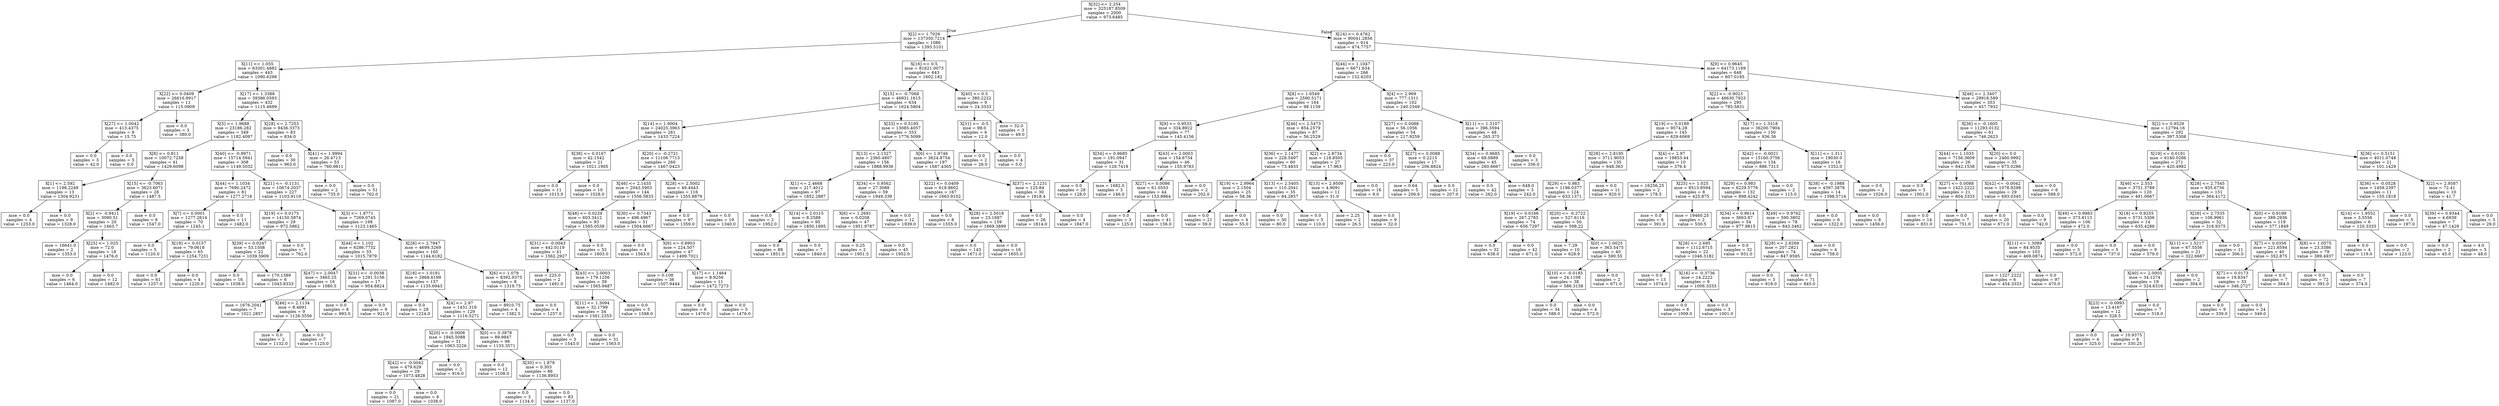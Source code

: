digraph Tree {
node [shape=box] ;
0 [label="X[32] <= 2.254\nmse = 325187.8509\nsamples = 2000\nvalue = 973.6485"] ;
1 [label="X[2] <= 1.7026\nmse = 137350.7214\nsamples = 1086\nvalue = 1393.5101"] ;
0 -> 1 [labeldistance=2.5, labelangle=45, headlabel="True"] ;
2 [label="X[11] <= 1.055\nmse = 63301.4882\nsamples = 443\nvalue = 1090.6298"] ;
1 -> 2 ;
3 [label="X[22] <= 0.0409\nmse = 26616.9917\nsamples = 11\nvalue = 115.0909"] ;
2 -> 3 ;
4 [label="X[27] <= 1.0042\nmse = 413.4375\nsamples = 8\nvalue = 15.75"] ;
3 -> 4 ;
5 [label="mse = 0.0\nsamples = 3\nvalue = 42.0"] ;
4 -> 5 ;
6 [label="mse = 0.0\nsamples = 5\nvalue = 0.0"] ;
4 -> 6 ;
7 [label="mse = 0.0\nsamples = 3\nvalue = 380.0"] ;
3 -> 7 ;
8 [label="X[17] <= 1.3388\nmse = 39386.0593\nsamples = 432\nvalue = 1115.4699"] ;
2 -> 8 ;
9 [label="X[5] <= 1.9688\nmse = 23186.282\nsamples = 349\nvalue = 1182.4097"] ;
8 -> 9 ;
10 [label="X[8] <= 0.811\nmse = 10072.7258\nsamples = 41\nvalue = 1429.6098"] ;
9 -> 10 ;
11 [label="X[1] <= 2.592\nmse = 1198.2249\nsamples = 13\nvalue = 1304.9231"] ;
10 -> 11 ;
12 [label="mse = 0.0\nsamples = 4\nvalue = 1253.0"] ;
11 -> 12 ;
13 [label="mse = 0.0\nsamples = 9\nvalue = 1328.0"] ;
11 -> 13 ;
14 [label="X[15] <= -0.7063\nmse = 3623.6071\nsamples = 28\nvalue = 1487.5"] ;
10 -> 14 ;
15 [label="X[2] <= -0.9411\nmse = 3090.51\nsamples = 20\nvalue = 1463.7"] ;
14 -> 15 ;
16 [label="mse = 16641.0\nsamples = 2\nvalue = 1353.0"] ;
15 -> 16 ;
17 [label="X[25] <= 1.025\nmse = 72.0\nsamples = 18\nvalue = 1476.0"] ;
15 -> 17 ;
18 [label="mse = 0.0\nsamples = 6\nvalue = 1464.0"] ;
17 -> 18 ;
19 [label="mse = 0.0\nsamples = 12\nvalue = 1482.0"] ;
17 -> 19 ;
20 [label="mse = 0.0\nsamples = 8\nvalue = 1547.0"] ;
14 -> 20 ;
21 [label="X[40] <= -0.9971\nmse = 15714.5941\nsamples = 308\nvalue = 1149.5032"] ;
9 -> 21 ;
22 [label="X[44] <= 1.1034\nmse = 7690.2472\nsamples = 81\nvalue = 1277.2716"] ;
21 -> 22 ;
23 [label="X[7] <= 0.0001\nmse = 1277.2614\nsamples = 70\nvalue = 1245.1"] ;
22 -> 23 ;
24 [label="mse = 0.0\nsamples = 5\nvalue = 1120.0"] ;
23 -> 24 ;
25 [label="X[19] <= 0.0157\nmse = 79.0618\nsamples = 65\nvalue = 1254.7231"] ;
23 -> 25 ;
26 [label="mse = 0.0\nsamples = 61\nvalue = 1257.0"] ;
25 -> 26 ;
27 [label="mse = 0.0\nsamples = 4\nvalue = 1220.0"] ;
25 -> 27 ;
28 [label="mse = 0.0\nsamples = 11\nvalue = 1482.0"] ;
22 -> 28 ;
29 [label="X[21] <= -0.1131\nmse = 10674.2037\nsamples = 227\nvalue = 1103.9119"] ;
21 -> 29 ;
30 [label="X[19] <= 0.0175\nmse = 14150.5874\nsamples = 29\nvalue = 972.5862"] ;
29 -> 30 ;
31 [label="X[39] <= 0.0247\nmse = 53.1508\nsamples = 22\nvalue = 1039.5909"] ;
30 -> 31 ;
32 [label="mse = 0.0\nsamples = 16\nvalue = 1038.0"] ;
31 -> 32 ;
33 [label="mse = 170.1389\nsamples = 6\nvalue = 1043.8333"] ;
31 -> 33 ;
34 [label="mse = 0.0\nsamples = 7\nvalue = 762.0"] ;
30 -> 34 ;
35 [label="X[3] <= 1.8771\nmse = 7269.0745\nsamples = 198\nvalue = 1123.1465"] ;
29 -> 35 ;
36 [label="X[44] <= 1.102\nmse = 6286.7732\nsamples = 33\nvalue = 1015.7879"] ;
35 -> 36 ;
37 [label="X[47] <= 2.0047\nmse = 3465.25\nsamples = 16\nvalue = 1080.5"] ;
36 -> 37 ;
38 [label="mse = 1676.2041\nsamples = 7\nvalue = 1021.2857"] ;
37 -> 38 ;
39 [label="X[46] <= 2.1134\nmse = 8.4691\nsamples = 9\nvalue = 1126.5556"] ;
37 -> 39 ;
40 [label="mse = 0.0\nsamples = 2\nvalue = 1132.0"] ;
39 -> 40 ;
41 [label="mse = 0.0\nsamples = 7\nvalue = 1125.0"] ;
39 -> 41 ;
42 [label="X[31] <= -0.0038\nmse = 1291.5156\nsamples = 17\nvalue = 954.8824"] ;
36 -> 42 ;
43 [label="mse = 0.0\nsamples = 8\nvalue = 993.0"] ;
42 -> 43 ;
44 [label="mse = 0.0\nsamples = 9\nvalue = 921.0"] ;
42 -> 44 ;
45 [label="X[28] <= 2.7947\nmse = 4699.3269\nsamples = 165\nvalue = 1144.6182"] ;
35 -> 45 ;
46 [label="X[18] <= 1.0181\nmse = 2868.6199\nsamples = 157\nvalue = 1135.6943"] ;
45 -> 46 ;
47 [label="mse = 0.0\nsamples = 28\nvalue = 1224.0"] ;
46 -> 47 ;
48 [label="X[4] <= 2.97\nmse = 1431.319\nsamples = 129\nvalue = 1116.5271"] ;
46 -> 48 ;
49 [label="X[20] <= -0.0008\nmse = 1945.5088\nsamples = 31\nvalue = 1063.3226"] ;
48 -> 49 ;
50 [label="X[42] <= -0.0042\nmse = 479.629\nsamples = 29\nvalue = 1073.4828"] ;
49 -> 50 ;
51 [label="mse = 0.0\nsamples = 21\nvalue = 1087.0"] ;
50 -> 51 ;
52 [label="mse = 0.0\nsamples = 8\nvalue = 1038.0"] ;
50 -> 52 ;
53 [label="mse = 0.0\nsamples = 2\nvalue = 916.0"] ;
49 -> 53 ;
54 [label="X[0] <= 0.3878\nmse = 89.9847\nsamples = 98\nvalue = 1133.3571"] ;
48 -> 54 ;
55 [label="mse = 0.0\nsamples = 12\nvalue = 1108.0"] ;
54 -> 55 ;
56 [label="X[30] <= 1.878\nmse = 0.303\nsamples = 86\nvalue = 1136.8953"] ;
54 -> 56 ;
57 [label="mse = 0.0\nsamples = 3\nvalue = 1134.0"] ;
56 -> 57 ;
58 [label="mse = 0.0\nsamples = 83\nvalue = 1137.0"] ;
56 -> 58 ;
59 [label="X[6] <= 1.079\nmse = 8392.9375\nsamples = 8\nvalue = 1319.75"] ;
45 -> 59 ;
60 [label="mse = 8910.75\nsamples = 4\nvalue = 1382.5"] ;
59 -> 60 ;
61 [label="mse = 0.0\nsamples = 4\nvalue = 1257.0"] ;
59 -> 61 ;
62 [label="X[28] <= 2.7253\nmse = 9436.3373\nsamples = 83\nvalue = 834.0"] ;
8 -> 62 ;
63 [label="mse = 0.0\nsamples = 30\nvalue = 963.0"] ;
62 -> 63 ;
64 [label="X[41] <= 1.9994\nmse = 26.4713\nsamples = 53\nvalue = 760.9811"] ;
62 -> 64 ;
65 [label="mse = 0.0\nsamples = 2\nvalue = 735.0"] ;
64 -> 65 ;
66 [label="mse = 0.0\nsamples = 51\nvalue = 762.0"] ;
64 -> 66 ;
67 [label="X[16] <= 0.5\nmse = 81621.0073\nsamples = 643\nvalue = 1602.182"] ;
1 -> 67 ;
68 [label="X[15] <= -0.7068\nmse = 46931.1615\nsamples = 634\nvalue = 1624.5804"] ;
67 -> 68 ;
69 [label="X[14] <= 1.9004\nmse = 24025.3963\nsamples = 281\nvalue = 1433.7224"] ;
68 -> 69 ;
70 [label="X[38] <= 0.0167\nmse = 42.1542\nsamples = 21\nvalue = 1021.1905"] ;
69 -> 70 ;
71 [label="mse = 0.0\nsamples = 11\nvalue = 1015.0"] ;
70 -> 71 ;
72 [label="mse = 0.0\nsamples = 10\nvalue = 1028.0"] ;
70 -> 72 ;
73 [label="X[20] <= -0.2721\nmse = 11106.7713\nsamples = 260\nvalue = 1467.0423"] ;
69 -> 73 ;
74 [label="X[46] <= 2.1435\nmse = 2043.5903\nsamples = 144\nvalue = 1556.5833"] ;
73 -> 74 ;
75 [label="X[48] <= 0.0229\nmse = 603.3412\nsamples = 93\nvalue = 1585.0538"] ;
74 -> 75 ;
76 [label="X[31] <= -0.0043\nmse = 442.0119\nsamples = 41\nvalue = 1562.2927"] ;
75 -> 76 ;
77 [label="mse = 225.0\nsamples = 2\nvalue = 1491.0"] ;
76 -> 77 ;
78 [label="X[43] <= 2.0003\nmse = 179.1256\nsamples = 39\nvalue = 1565.9487"] ;
76 -> 78 ;
79 [label="X[11] <= 1.3094\nmse = 32.1799\nsamples = 34\nvalue = 1561.2353"] ;
78 -> 79 ;
80 [label="mse = 0.0\nsamples = 3\nvalue = 1543.0"] ;
79 -> 80 ;
81 [label="mse = 0.0\nsamples = 31\nvalue = 1563.0"] ;
79 -> 81 ;
82 [label="mse = 0.0\nsamples = 5\nvalue = 1598.0"] ;
78 -> 82 ;
83 [label="mse = 0.0\nsamples = 52\nvalue = 1603.0"] ;
75 -> 83 ;
84 [label="X[30] <= 0.7343\nmse = 496.4967\nsamples = 51\nvalue = 1504.6667"] ;
74 -> 84 ;
85 [label="mse = 0.0\nsamples = 4\nvalue = 1563.0"] ;
84 -> 85 ;
86 [label="X[6] <= 0.8903\nmse = 224.507\nsamples = 47\nvalue = 1499.7021"] ;
84 -> 86 ;
87 [label="mse = 0.108\nsamples = 36\nvalue = 1507.9444"] ;
86 -> 87 ;
88 [label="X[17] <= 1.1464\nmse = 8.9256\nsamples = 11\nvalue = 1472.7273"] ;
86 -> 88 ;
89 [label="mse = 0.0\nsamples = 6\nvalue = 1470.0"] ;
88 -> 89 ;
90 [label="mse = 0.0\nsamples = 5\nvalue = 1476.0"] ;
88 -> 90 ;
91 [label="X[28] <= 2.5002\nmse = 49.4443\nsamples = 116\nvalue = 1355.8879"] ;
73 -> 91 ;
92 [label="mse = 0.0\nsamples = 97\nvalue = 1359.0"] ;
91 -> 92 ;
93 [label="mse = 0.0\nsamples = 19\nvalue = 1340.0"] ;
91 -> 93 ;
94 [label="X[33] <= 0.5195\nmse = 13085.4057\nsamples = 353\nvalue = 1776.5099"] ;
68 -> 94 ;
95 [label="X[13] <= 2.1327\nmse = 2360.4807\nsamples = 156\nvalue = 1888.9936"] ;
94 -> 95 ;
96 [label="X[1] <= 2.4668\nmse = 217.4012\nsamples = 97\nvalue = 1852.2887"] ;
95 -> 96 ;
97 [label="mse = 0.0\nsamples = 2\nvalue = 1952.0"] ;
96 -> 97 ;
98 [label="X[14] <= 2.0115\nmse = 8.2588\nsamples = 95\nvalue = 1850.1895"] ;
96 -> 98 ;
99 [label="mse = 0.0\nsamples = 88\nvalue = 1851.0"] ;
98 -> 99 ;
100 [label="mse = 0.0\nsamples = 7\nvalue = 1840.0"] ;
98 -> 100 ;
101 [label="X[34] <= 0.9562\nmse = 27.3088\nsamples = 59\nvalue = 1949.339"] ;
95 -> 101 ;
102 [label="X[6] <= 1.2691\nmse = 0.0208\nsamples = 47\nvalue = 1951.9787"] ;
101 -> 102 ;
103 [label="mse = 0.25\nsamples = 2\nvalue = 1951.5"] ;
102 -> 103 ;
104 [label="mse = 0.0\nsamples = 45\nvalue = 1952.0"] ;
102 -> 104 ;
105 [label="mse = 0.0\nsamples = 12\nvalue = 1939.0"] ;
101 -> 105 ;
106 [label="X[6] <= 1.9746\nmse = 3624.8754\nsamples = 197\nvalue = 1687.4365"] ;
94 -> 106 ;
107 [label="X[22] <= 0.0409\nmse = 618.8602\nsamples = 167\nvalue = 1663.9102"] ;
106 -> 107 ;
108 [label="mse = 0.0\nsamples = 8\nvalue = 1555.0"] ;
107 -> 108 ;
109 [label="X[28] <= 2.5018\nmse = 23.1687\nsamples = 159\nvalue = 1669.3899"] ;
107 -> 109 ;
110 [label="mse = 0.0\nsamples = 143\nvalue = 1671.0"] ;
109 -> 110 ;
111 [label="mse = 0.0\nsamples = 16\nvalue = 1655.0"] ;
109 -> 111 ;
112 [label="X[37] <= 2.1231\nmse = 125.84\nsamples = 30\nvalue = 1818.4"] ;
106 -> 112 ;
113 [label="mse = 0.0\nsamples = 26\nvalue = 1814.0"] ;
112 -> 113 ;
114 [label="mse = 0.0\nsamples = 4\nvalue = 1847.0"] ;
112 -> 114 ;
115 [label="X[40] <= 0.5\nmse = 380.2222\nsamples = 9\nvalue = 24.3333"] ;
67 -> 115 ;
116 [label="X[31] <= -0.5\nmse = 98.0\nsamples = 6\nvalue = 12.0"] ;
115 -> 116 ;
117 [label="mse = 0.0\nsamples = 2\nvalue = 26.0"] ;
116 -> 117 ;
118 [label="mse = 0.0\nsamples = 4\nvalue = 5.0"] ;
116 -> 118 ;
119 [label="mse = 32.0\nsamples = 3\nvalue = 49.0"] ;
115 -> 119 ;
120 [label="X[14] <= 0.4762\nmse = 90041.2856\nsamples = 914\nvalue = 474.7757"] ;
0 -> 120 [labeldistance=2.5, labelangle=-45, headlabel="False"] ;
121 [label="X[44] <= 1.1047\nmse = 6671.634\nsamples = 266\nvalue = 152.6203"] ;
120 -> 121 ;
122 [label="X[8] <= 1.0549\nmse = 2590.5171\nsamples = 164\nvalue = 98.1159"] ;
121 -> 122 ;
123 [label="X[9] <= 0.9533\nmse = 334.8922\nsamples = 77\nvalue = 145.4156"] ;
122 -> 123 ;
124 [label="X[34] <= 0.9685\nmse = 191.0947\nsamples = 31\nvalue = 129.7419"] ;
123 -> 124 ;
125 [label="mse = 0.0\nsamples = 28\nvalue = 128.0"] ;
124 -> 125 ;
126 [label="mse = 1682.0\nsamples = 3\nvalue = 146.0"] ;
124 -> 126 ;
127 [label="X[43] <= 2.0003\nmse = 154.6734\nsamples = 46\nvalue = 155.9783"] ;
123 -> 127 ;
128 [label="X[27] <= 0.0086\nmse = 61.0553\nsamples = 44\nvalue = 153.8864"] ;
127 -> 128 ;
129 [label="mse = 0.0\nsamples = 3\nvalue = 125.0"] ;
128 -> 129 ;
130 [label="mse = 0.0\nsamples = 41\nvalue = 156.0"] ;
128 -> 130 ;
131 [label="mse = 0.0\nsamples = 2\nvalue = 202.0"] ;
127 -> 131 ;
132 [label="X[46] <= 2.5473\nmse = 854.2579\nsamples = 87\nvalue = 56.2529"] ;
122 -> 132 ;
133 [label="X[36] <= 2.1477\nmse = 228.5497\nsamples = 60\nvalue = 73.4833"] ;
132 -> 133 ;
134 [label="X[19] <= 2.9964\nmse = 2.1504\nsamples = 25\nvalue = 58.36"] ;
133 -> 134 ;
135 [label="mse = 0.0\nsamples = 21\nvalue = 59.0"] ;
134 -> 135 ;
136 [label="mse = 0.0\nsamples = 4\nvalue = 55.0"] ;
134 -> 136 ;
137 [label="X[13] <= 2.5405\nmse = 110.2041\nsamples = 35\nvalue = 84.2857"] ;
133 -> 137 ;
138 [label="mse = 0.0\nsamples = 30\nvalue = 80.0"] ;
137 -> 138 ;
139 [label="mse = 0.0\nsamples = 5\nvalue = 110.0"] ;
137 -> 139 ;
140 [label="X[2] <= 2.8734\nmse = 118.8505\nsamples = 27\nvalue = 17.963"] ;
132 -> 140 ;
141 [label="X[13] <= 2.9509\nmse = 4.9091\nsamples = 11\nvalue = 31.0"] ;
140 -> 141 ;
142 [label="mse = 2.25\nsamples = 2\nvalue = 26.5"] ;
141 -> 142 ;
143 [label="mse = 0.0\nsamples = 9\nvalue = 32.0"] ;
141 -> 143 ;
144 [label="mse = 0.0\nsamples = 16\nvalue = 9.0"] ;
140 -> 144 ;
145 [label="X[4] <= 2.969\nmse = 777.1311\nsamples = 102\nvalue = 240.2549"] ;
121 -> 145 ;
146 [label="X[27] <= 0.0088\nmse = 56.1056\nsamples = 54\nvalue = 217.9259"] ;
145 -> 146 ;
147 [label="mse = 0.0\nsamples = 37\nvalue = 223.0"] ;
146 -> 147 ;
148 [label="X[27] <= 0.0088\nmse = 0.2215\nsamples = 17\nvalue = 206.8824"] ;
146 -> 148 ;
149 [label="mse = 0.64\nsamples = 5\nvalue = 206.6"] ;
148 -> 149 ;
150 [label="mse = 0.0\nsamples = 12\nvalue = 207.0"] ;
148 -> 150 ;
151 [label="X[11] <= 1.3107\nmse = 396.3594\nsamples = 48\nvalue = 265.375"] ;
145 -> 151 ;
152 [label="X[34] <= 0.9685\nmse = 68.0889\nsamples = 45\nvalue = 260.6667"] ;
151 -> 152 ;
153 [label="mse = 0.0\nsamples = 42\nvalue = 262.0"] ;
152 -> 153 ;
154 [label="mse = 648.0\nsamples = 3\nvalue = 242.0"] ;
152 -> 154 ;
155 [label="mse = 0.0\nsamples = 3\nvalue = 336.0"] ;
151 -> 155 ;
156 [label="X[9] <= 0.9645\nmse = 64173.1169\nsamples = 648\nvalue = 607.0185"] ;
120 -> 156 ;
157 [label="X[2] <= -0.9023\nmse = 46630.7923\nsamples = 295\nvalue = 785.5831"] ;
156 -> 157 ;
158 [label="X[19] <= 0.0189\nmse = 9574.28\nsamples = 145\nvalue = 629.6069"] ;
157 -> 158 ;
159 [label="X[28] <= 2.8195\nmse = 3711.9053\nsamples = 135\nvalue = 648.363"] ;
158 -> 159 ;
160 [label="X[29] <= 0.983\nmse = 1196.0377\nsamples = 124\nvalue = 633.1371"] ;
159 -> 160 ;
161 [label="X[19] <= 0.0166\nmse = 267.2783\nsamples = 74\nvalue = 656.7297"] ;
160 -> 161 ;
162 [label="mse = 0.0\nsamples = 32\nvalue = 638.0"] ;
161 -> 162 ;
163 [label="mse = 0.0\nsamples = 42\nvalue = 671.0"] ;
161 -> 163 ;
164 [label="X[20] <= -0.2722\nmse = 527.6116\nsamples = 50\nvalue = 598.22"] ;
160 -> 164 ;
165 [label="mse = 7.29\nsamples = 10\nvalue = 628.9"] ;
164 -> 165 ;
166 [label="X[0] <= 1.0025\nmse = 363.5475\nsamples = 40\nvalue = 590.55"] ;
164 -> 166 ;
167 [label="X[10] <= -0.0185\nmse = 24.1108\nsamples = 38\nvalue = 586.3158"] ;
166 -> 167 ;
168 [label="mse = 0.0\nsamples = 34\nvalue = 588.0"] ;
167 -> 168 ;
169 [label="mse = 0.0\nsamples = 4\nvalue = 572.0"] ;
167 -> 169 ;
170 [label="mse = 0.0\nsamples = 2\nvalue = 671.0"] ;
166 -> 170 ;
171 [label="mse = 0.0\nsamples = 11\nvalue = 820.0"] ;
159 -> 171 ;
172 [label="X[4] <= 2.97\nmse = 19853.44\nsamples = 10\nvalue = 376.4"] ;
158 -> 172 ;
173 [label="mse = 16256.25\nsamples = 2\nvalue = 178.5"] ;
172 -> 173 ;
174 [label="X[25] <= 1.025\nmse = 8513.8594\nsamples = 8\nvalue = 425.875"] ;
172 -> 174 ;
175 [label="mse = 0.0\nsamples = 6\nvalue = 391.0"] ;
174 -> 175 ;
176 [label="mse = 19460.25\nsamples = 2\nvalue = 530.5"] ;
174 -> 176 ;
177 [label="X[17] <= 1.3318\nmse = 36200.7904\nsamples = 150\nvalue = 936.36"] ;
157 -> 177 ;
178 [label="X[42] <= -0.0021\nmse = 15160.3756\nsamples = 134\nvalue = 886.7313"] ;
177 -> 178 ;
179 [label="X[29] <= 0.983\nmse = 6229.5776\nsamples = 132\nvalue = 898.4242"] ;
178 -> 179 ;
180 [label="X[34] <= 0.9614\nmse = 3663.87\nsamples = 54\nvalue = 977.9815"] ;
179 -> 180 ;
181 [label="X[28] <= 2.695\nmse = 1112.6715\nsamples = 22\nvalue = 1046.3182"] ;
180 -> 181 ;
182 [label="mse = 0.0\nsamples = 13\nvalue = 1074.0"] ;
181 -> 182 ;
183 [label="X[16] <= -0.3736\nmse = 14.2222\nsamples = 9\nvalue = 1006.3333"] ;
181 -> 183 ;
184 [label="mse = 0.0\nsamples = 6\nvalue = 1009.0"] ;
183 -> 184 ;
185 [label="mse = 0.0\nsamples = 3\nvalue = 1001.0"] ;
183 -> 185 ;
186 [label="mse = 0.0\nsamples = 32\nvalue = 931.0"] ;
180 -> 186 ;
187 [label="X[49] <= 0.9762\nmse = 590.3802\nsamples = 78\nvalue = 843.3462"] ;
179 -> 187 ;
188 [label="X[28] <= 2.6269\nmse = 207.2821\nsamples = 74\nvalue = 847.9595"] ;
187 -> 188 ;
189 [label="mse = 0.0\nsamples = 3\nvalue = 918.0"] ;
188 -> 189 ;
190 [label="mse = 0.0\nsamples = 71\nvalue = 845.0"] ;
188 -> 190 ;
191 [label="mse = 0.0\nsamples = 4\nvalue = 758.0"] ;
187 -> 191 ;
192 [label="mse = 0.0\nsamples = 2\nvalue = 115.0"] ;
178 -> 192 ;
193 [label="X[11] <= 1.311\nmse = 19030.0\nsamples = 16\nvalue = 1352.0"] ;
177 -> 193 ;
194 [label="X[38] <= -0.1988\nmse = 4397.3878\nsamples = 14\nvalue = 1398.5714"] ;
193 -> 194 ;
195 [label="mse = 0.0\nsamples = 6\nvalue = 1322.0"] ;
194 -> 195 ;
196 [label="mse = 0.0\nsamples = 8\nvalue = 1456.0"] ;
194 -> 196 ;
197 [label="mse = 0.0\nsamples = 2\nvalue = 1026.0"] ;
193 -> 197 ;
198 [label="X[46] <= 2.3407\nmse = 29918.589\nsamples = 353\nvalue = 457.7932"] ;
156 -> 198 ;
199 [label="X[36] <= -0.1605\nmse = 11293.0132\nsamples = 61\nvalue = 746.2623"] ;
198 -> 199 ;
200 [label="X[44] <= 1.1033\nmse = 7156.3609\nsamples = 26\nvalue = 842.1538"] ;
199 -> 200 ;
201 [label="mse = 0.0\nsamples = 5\nvalue = 1001.0"] ;
200 -> 201 ;
202 [label="X[27] <= 0.0088\nmse = 1422.2222\nsamples = 21\nvalue = 804.3333"] ;
200 -> 202 ;
203 [label="mse = 0.0\nsamples = 14\nvalue = 831.0"] ;
202 -> 203 ;
204 [label="mse = 0.0\nsamples = 7\nvalue = 751.0"] ;
202 -> 204 ;
205 [label="X[20] <= 0.0\nmse = 2460.9992\nsamples = 35\nvalue = 675.0286"] ;
199 -> 205 ;
206 [label="X[42] <= -0.0042\nmse = 1078.9298\nsamples = 29\nvalue = 693.0345"] ;
205 -> 206 ;
207 [label="mse = 0.0\nsamples = 20\nvalue = 671.0"] ;
206 -> 207 ;
208 [label="mse = 0.0\nsamples = 9\nvalue = 742.0"] ;
206 -> 208 ;
209 [label="mse = 0.0\nsamples = 6\nvalue = 588.0"] ;
205 -> 209 ;
210 [label="X[2] <= 0.9529\nmse = 12794.16\nsamples = 292\nvalue = 397.5308"] ;
198 -> 210 ;
211 [label="X[19] <= 0.0191\nmse = 6140.0286\nsamples = 271\nvalue = 420.4982"] ;
210 -> 211 ;
212 [label="X[46] <= 2.553\nmse = 3751.3789\nsamples = 120\nvalue = 491.0667"] ;
211 -> 212 ;
213 [label="X[49] <= 0.9983\nmse = 373.8113\nsamples = 106\nvalue = 472.0"] ;
212 -> 213 ;
214 [label="X[11] <= 1.3089\nmse = 84.9535\nsamples = 103\nvalue = 469.0874"] ;
213 -> 214 ;
215 [label="mse = 1227.2222\nsamples = 6\nvalue = 454.3333"] ;
214 -> 215 ;
216 [label="mse = 0.0\nsamples = 97\nvalue = 470.0"] ;
214 -> 216 ;
217 [label="mse = 0.0\nsamples = 3\nvalue = 572.0"] ;
213 -> 217 ;
218 [label="X[18] <= 0.9255\nmse = 5731.5306\nsamples = 14\nvalue = 635.4286"] ;
212 -> 218 ;
219 [label="mse = 0.0\nsamples = 5\nvalue = 737.0"] ;
218 -> 219 ;
220 [label="mse = 0.0\nsamples = 9\nvalue = 579.0"] ;
218 -> 220 ;
221 [label="X[28] <= 2.7545\nmse = 935.6736\nsamples = 151\nvalue = 364.4172"] ;
211 -> 221 ;
222 [label="X[28] <= 2.7535\nmse = 106.9961\nsamples = 32\nvalue = 316.9375"] ;
221 -> 222 ;
223 [label="X[11] <= 1.5217\nmse = 67.5556\nsamples = 21\nvalue = 322.6667"] ;
222 -> 223 ;
224 [label="X[40] <= 2.0003\nmse = 34.1274\nsamples = 19\nvalue = 324.6316"] ;
223 -> 224 ;
225 [label="X[23] <= -0.0993\nmse = 13.4167\nsamples = 12\nvalue = 328.5"] ;
224 -> 225 ;
226 [label="mse = 0.0\nsamples = 4\nvalue = 325.0"] ;
225 -> 226 ;
227 [label="mse = 10.9375\nsamples = 8\nvalue = 330.25"] ;
225 -> 227 ;
228 [label="mse = 0.0\nsamples = 7\nvalue = 318.0"] ;
224 -> 228 ;
229 [label="mse = 0.0\nsamples = 2\nvalue = 304.0"] ;
223 -> 229 ;
230 [label="mse = 0.0\nsamples = 11\nvalue = 306.0"] ;
222 -> 230 ;
231 [label="X[0] <= 0.9199\nmse = 389.2936\nsamples = 119\nvalue = 377.1849"] ;
221 -> 231 ;
232 [label="X[7] <= 0.0356\nmse = 221.8594\nsamples = 40\nvalue = 352.875"] ;
231 -> 232 ;
233 [label="X[7] <= 0.0173\nmse = 19.8347\nsamples = 33\nvalue = 346.2727"] ;
232 -> 233 ;
234 [label="mse = 0.0\nsamples = 9\nvalue = 339.0"] ;
233 -> 234 ;
235 [label="mse = 0.0\nsamples = 24\nvalue = 349.0"] ;
233 -> 235 ;
236 [label="mse = 0.0\nsamples = 7\nvalue = 384.0"] ;
232 -> 236 ;
237 [label="X[8] <= 1.0575\nmse = 23.3386\nsamples = 79\nvalue = 389.4937"] ;
231 -> 237 ;
238 [label="mse = 0.0\nsamples = 72\nvalue = 391.0"] ;
237 -> 238 ;
239 [label="mse = 0.0\nsamples = 7\nvalue = 374.0"] ;
237 -> 239 ;
240 [label="X[36] <= 0.5151\nmse = 4011.0748\nsamples = 21\nvalue = 101.1429"] ;
210 -> 240 ;
241 [label="X[36] <= -0.0528\nmse = 1459.2397\nsamples = 11\nvalue = 155.1818"] ;
240 -> 241 ;
242 [label="X[14] <= 1.9552\nmse = 3.5556\nsamples = 6\nvalue = 120.3333"] ;
241 -> 242 ;
243 [label="mse = 0.0\nsamples = 4\nvalue = 119.0"] ;
242 -> 243 ;
244 [label="mse = 0.0\nsamples = 2\nvalue = 123.0"] ;
242 -> 244 ;
245 [label="mse = 0.0\nsamples = 5\nvalue = 197.0"] ;
241 -> 245 ;
246 [label="X[2] <= 2.9587\nmse = 72.41\nsamples = 10\nvalue = 41.7"] ;
240 -> 246 ;
247 [label="X[39] <= 0.9344\nmse = 4.6939\nsamples = 7\nvalue = 47.1429"] ;
246 -> 247 ;
248 [label="mse = 0.0\nsamples = 2\nvalue = 45.0"] ;
247 -> 248 ;
249 [label="mse = 4.0\nsamples = 5\nvalue = 48.0"] ;
247 -> 249 ;
250 [label="mse = 0.0\nsamples = 3\nvalue = 29.0"] ;
246 -> 250 ;
}